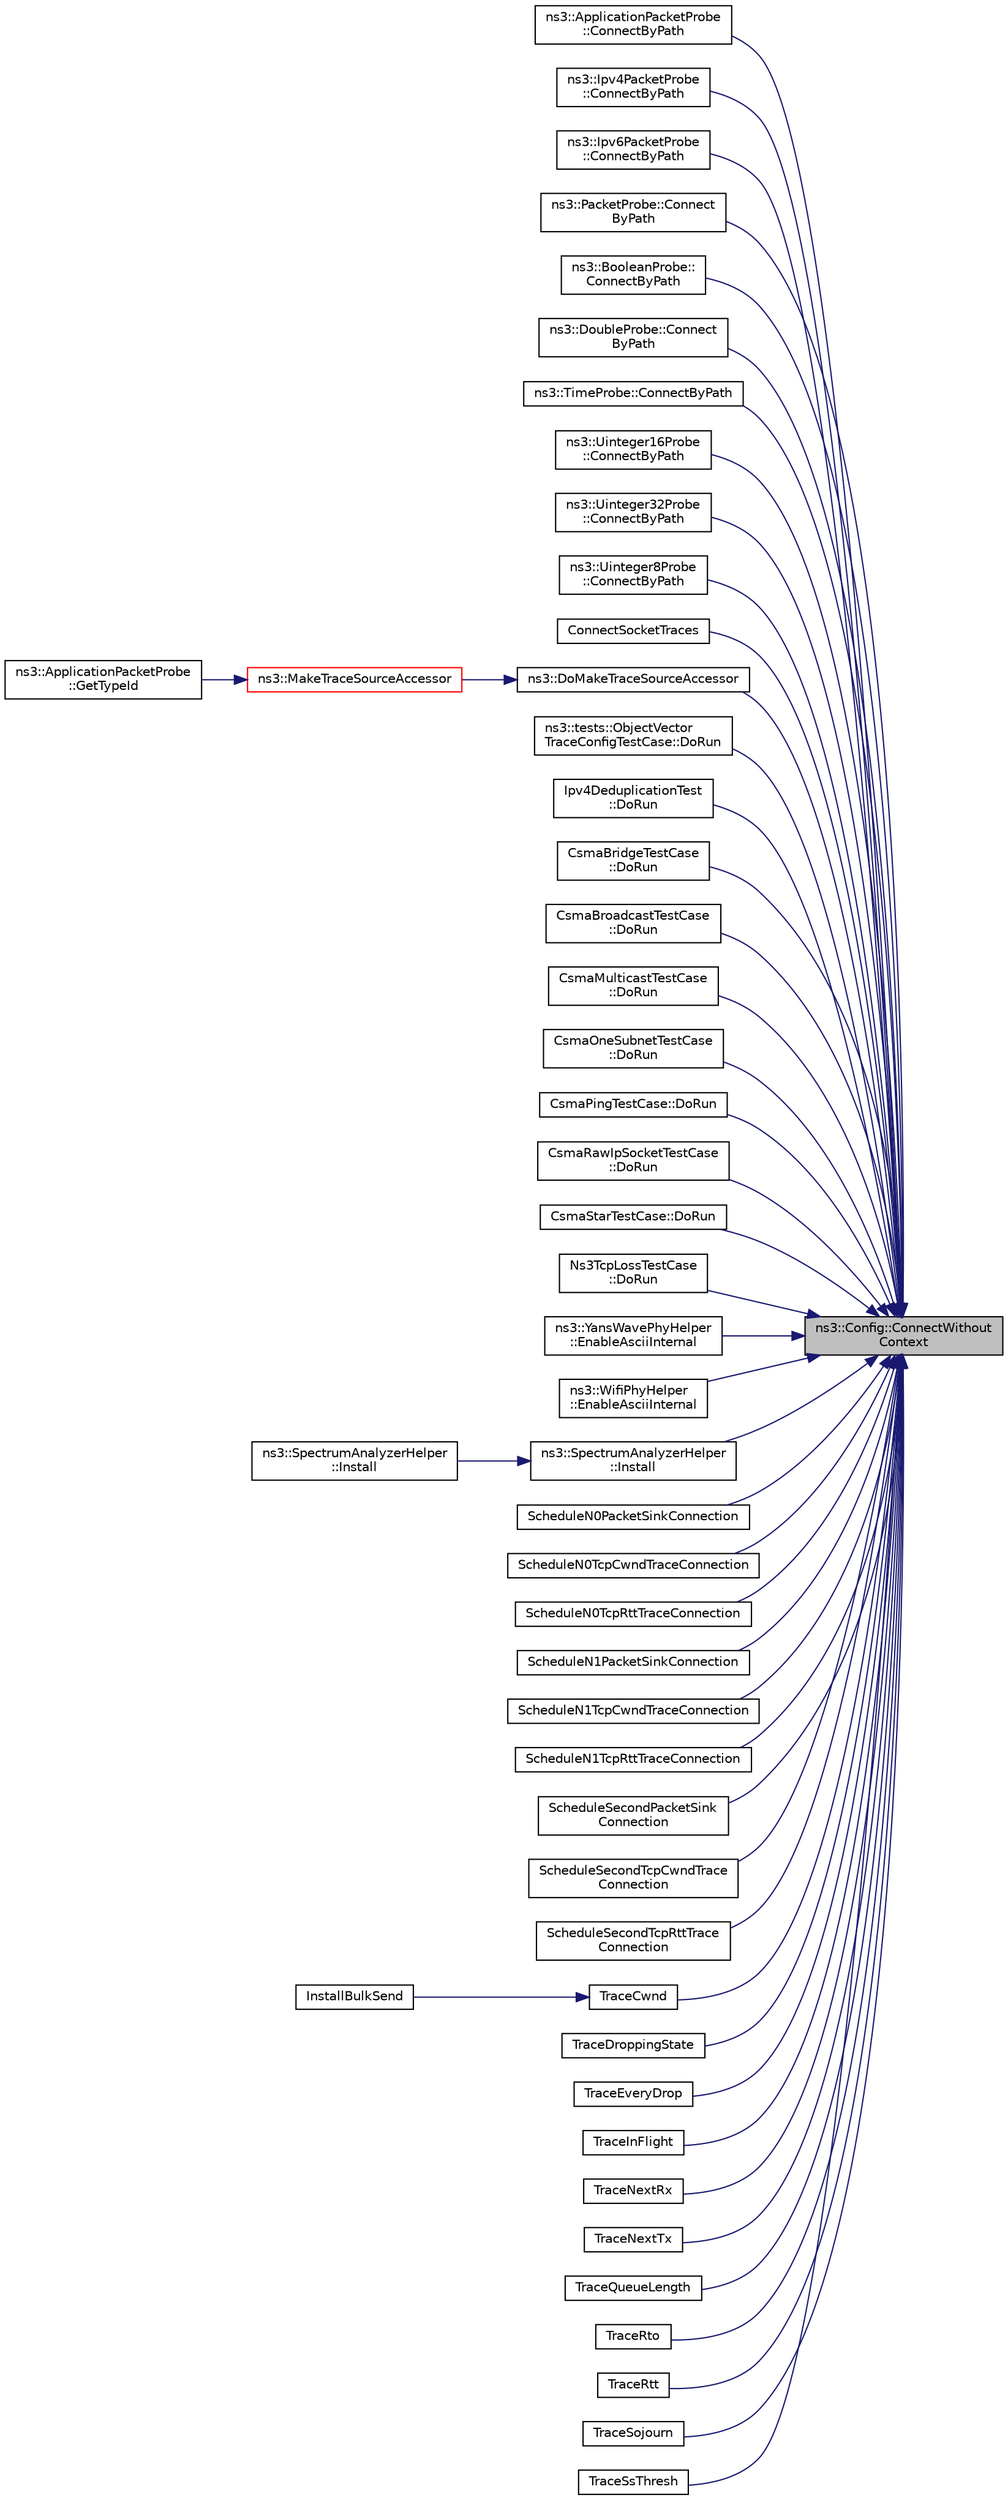 digraph "ns3::Config::ConnectWithoutContext"
{
 // LATEX_PDF_SIZE
  edge [fontname="Helvetica",fontsize="10",labelfontname="Helvetica",labelfontsize="10"];
  node [fontname="Helvetica",fontsize="10",shape=record];
  rankdir="RL";
  Node1 [label="ns3::Config::ConnectWithout\lContext",height=0.2,width=0.4,color="black", fillcolor="grey75", style="filled", fontcolor="black",tooltip=" "];
  Node1 -> Node2 [dir="back",color="midnightblue",fontsize="10",style="solid",fontname="Helvetica"];
  Node2 [label="ns3::ApplicationPacketProbe\l::ConnectByPath",height=0.2,width=0.4,color="black", fillcolor="white", style="filled",URL="$classns3_1_1_application_packet_probe.html#a0752c9821f165dea42c7d79080d16825",tooltip="connect to a trace source provided by a config path"];
  Node1 -> Node3 [dir="back",color="midnightblue",fontsize="10",style="solid",fontname="Helvetica"];
  Node3 [label="ns3::Ipv4PacketProbe\l::ConnectByPath",height=0.2,width=0.4,color="black", fillcolor="white", style="filled",URL="$classns3_1_1_ipv4_packet_probe.html#a9369efa232346b76cdd3e8c51b3e8e9b",tooltip="connect to a trace source provided by a config path"];
  Node1 -> Node4 [dir="back",color="midnightblue",fontsize="10",style="solid",fontname="Helvetica"];
  Node4 [label="ns3::Ipv6PacketProbe\l::ConnectByPath",height=0.2,width=0.4,color="black", fillcolor="white", style="filled",URL="$classns3_1_1_ipv6_packet_probe.html#aef98bcfb1fb84491f91748400b414e63",tooltip="connect to a trace source provided by a config path"];
  Node1 -> Node5 [dir="back",color="midnightblue",fontsize="10",style="solid",fontname="Helvetica"];
  Node5 [label="ns3::PacketProbe::Connect\lByPath",height=0.2,width=0.4,color="black", fillcolor="white", style="filled",URL="$classns3_1_1_packet_probe.html#a9cec685e050a759da9fcbb1f20945b10",tooltip="connect to a trace source provided by a config path"];
  Node1 -> Node6 [dir="back",color="midnightblue",fontsize="10",style="solid",fontname="Helvetica"];
  Node6 [label="ns3::BooleanProbe::\lConnectByPath",height=0.2,width=0.4,color="black", fillcolor="white", style="filled",URL="$classns3_1_1_boolean_probe.html#af6e8114003bfeacefb0a45168d470d79",tooltip="connect to a trace source provided by a config path"];
  Node1 -> Node7 [dir="back",color="midnightblue",fontsize="10",style="solid",fontname="Helvetica"];
  Node7 [label="ns3::DoubleProbe::Connect\lByPath",height=0.2,width=0.4,color="black", fillcolor="white", style="filled",URL="$classns3_1_1_double_probe.html#a0f34962630dbb3af28c74c8b517824a7",tooltip="connect to a trace source provided by a config path"];
  Node1 -> Node8 [dir="back",color="midnightblue",fontsize="10",style="solid",fontname="Helvetica"];
  Node8 [label="ns3::TimeProbe::ConnectByPath",height=0.2,width=0.4,color="black", fillcolor="white", style="filled",URL="$classns3_1_1_time_probe.html#a537eb677001130b775c926e2432ad84e",tooltip="connect to a trace source provided by a config path"];
  Node1 -> Node9 [dir="back",color="midnightblue",fontsize="10",style="solid",fontname="Helvetica"];
  Node9 [label="ns3::Uinteger16Probe\l::ConnectByPath",height=0.2,width=0.4,color="black", fillcolor="white", style="filled",URL="$classns3_1_1_uinteger16_probe.html#aada9bd9beb9145df7e5b8d1e1e97d95b",tooltip="connect to a trace source provided by a config path"];
  Node1 -> Node10 [dir="back",color="midnightblue",fontsize="10",style="solid",fontname="Helvetica"];
  Node10 [label="ns3::Uinteger32Probe\l::ConnectByPath",height=0.2,width=0.4,color="black", fillcolor="white", style="filled",URL="$classns3_1_1_uinteger32_probe.html#a3b81bb7d6ab54bad196c9c90823aed08",tooltip="connect to a trace source provided by a config path"];
  Node1 -> Node11 [dir="back",color="midnightblue",fontsize="10",style="solid",fontname="Helvetica"];
  Node11 [label="ns3::Uinteger8Probe\l::ConnectByPath",height=0.2,width=0.4,color="black", fillcolor="white", style="filled",URL="$classns3_1_1_uinteger8_probe.html#a0628446588b4c495946af78962a5dd0c",tooltip="connect to a trace source provided by a config path"];
  Node1 -> Node12 [dir="back",color="midnightblue",fontsize="10",style="solid",fontname="Helvetica"];
  Node12 [label="ConnectSocketTraces",height=0.2,width=0.4,color="black", fillcolor="white", style="filled",URL="$tcp-pacing_8cc.html#a8560bde63cb6e277e8b7f4d4197e073c",tooltip=" "];
  Node1 -> Node13 [dir="back",color="midnightblue",fontsize="10",style="solid",fontname="Helvetica"];
  Node13 [label="ns3::DoMakeTraceSourceAccessor",height=0.2,width=0.4,color="black", fillcolor="white", style="filled",URL="$group__tracing.html#ga58e9c4db480094cef0bb8d87118146e5",tooltip="MakeTraceSourceAccessor() implementation."];
  Node13 -> Node14 [dir="back",color="midnightblue",fontsize="10",style="solid",fontname="Helvetica"];
  Node14 [label="ns3::MakeTraceSourceAccessor",height=0.2,width=0.4,color="red", fillcolor="white", style="filled",URL="$group__tracing.html#gab21a770b9855af4e8f69f7531ea4a6b0",tooltip="Create a TraceSourceAccessor which will control access to the underlying trace source."];
  Node14 -> Node15 [dir="back",color="midnightblue",fontsize="10",style="solid",fontname="Helvetica"];
  Node15 [label="ns3::ApplicationPacketProbe\l::GetTypeId",height=0.2,width=0.4,color="black", fillcolor="white", style="filled",URL="$classns3_1_1_application_packet_probe.html#aeaab4ee7ff5a096c759241d18c052b43",tooltip="Get the type ID."];
  Node1 -> Node155 [dir="back",color="midnightblue",fontsize="10",style="solid",fontname="Helvetica"];
  Node155 [label="ns3::tests::ObjectVector\lTraceConfigTestCase::DoRun",height=0.2,width=0.4,color="black", fillcolor="white", style="filled",URL="$classns3_1_1tests_1_1_object_vector_trace_config_test_case.html#a85bc0b64676a074916073f9859b20f75",tooltip="Implementation to actually run this TestCase."];
  Node1 -> Node156 [dir="back",color="midnightblue",fontsize="10",style="solid",fontname="Helvetica"];
  Node156 [label="Ipv4DeduplicationTest\l::DoRun",height=0.2,width=0.4,color="black", fillcolor="white", style="filled",URL="$class_ipv4_deduplication_test.html#a5e5727b7b8436191367a912d0e1a16e3",tooltip="Implementation to actually run this TestCase."];
  Node1 -> Node157 [dir="back",color="midnightblue",fontsize="10",style="solid",fontname="Helvetica"];
  Node157 [label="CsmaBridgeTestCase\l::DoRun",height=0.2,width=0.4,color="black", fillcolor="white", style="filled",URL="$class_csma_bridge_test_case.html#a418aed79734ecaf7b1d0be507ff3d580",tooltip="Implementation to actually run this TestCase."];
  Node1 -> Node158 [dir="back",color="midnightblue",fontsize="10",style="solid",fontname="Helvetica"];
  Node158 [label="CsmaBroadcastTestCase\l::DoRun",height=0.2,width=0.4,color="black", fillcolor="white", style="filled",URL="$class_csma_broadcast_test_case.html#a7627bd73126abea431bd84a676e43471",tooltip="Implementation to actually run this TestCase."];
  Node1 -> Node159 [dir="back",color="midnightblue",fontsize="10",style="solid",fontname="Helvetica"];
  Node159 [label="CsmaMulticastTestCase\l::DoRun",height=0.2,width=0.4,color="black", fillcolor="white", style="filled",URL="$class_csma_multicast_test_case.html#a1251df8e18b5cc31f4aa6f88bda7ffd5",tooltip="Implementation to actually run this TestCase."];
  Node1 -> Node160 [dir="back",color="midnightblue",fontsize="10",style="solid",fontname="Helvetica"];
  Node160 [label="CsmaOneSubnetTestCase\l::DoRun",height=0.2,width=0.4,color="black", fillcolor="white", style="filled",URL="$class_csma_one_subnet_test_case.html#a801e886faf2701f211892bb32df83cb1",tooltip="Implementation to actually run this TestCase."];
  Node1 -> Node161 [dir="back",color="midnightblue",fontsize="10",style="solid",fontname="Helvetica"];
  Node161 [label="CsmaPingTestCase::DoRun",height=0.2,width=0.4,color="black", fillcolor="white", style="filled",URL="$class_csma_ping_test_case.html#a975ad130eac1dcf501124552e1bc4e2c",tooltip="Implementation to actually run this TestCase."];
  Node1 -> Node162 [dir="back",color="midnightblue",fontsize="10",style="solid",fontname="Helvetica"];
  Node162 [label="CsmaRawIpSocketTestCase\l::DoRun",height=0.2,width=0.4,color="black", fillcolor="white", style="filled",URL="$class_csma_raw_ip_socket_test_case.html#abebb23d96a216d35072bc800316c23cb",tooltip="Implementation to actually run this TestCase."];
  Node1 -> Node163 [dir="back",color="midnightblue",fontsize="10",style="solid",fontname="Helvetica"];
  Node163 [label="CsmaStarTestCase::DoRun",height=0.2,width=0.4,color="black", fillcolor="white", style="filled",URL="$class_csma_star_test_case.html#ab2214447716ce03f34f02b9e9af477d5",tooltip="Implementation to actually run this TestCase."];
  Node1 -> Node164 [dir="back",color="midnightblue",fontsize="10",style="solid",fontname="Helvetica"];
  Node164 [label="Ns3TcpLossTestCase\l::DoRun",height=0.2,width=0.4,color="black", fillcolor="white", style="filled",URL="$class_ns3_tcp_loss_test_case.html#aa6494c8b5df42627efd9625374b2eeeb",tooltip="Implementation to actually run this TestCase."];
  Node1 -> Node165 [dir="back",color="midnightblue",fontsize="10",style="solid",fontname="Helvetica"];
  Node165 [label="ns3::YansWavePhyHelper\l::EnableAsciiInternal",height=0.2,width=0.4,color="black", fillcolor="white", style="filled",URL="$classns3_1_1_yans_wave_phy_helper.html#ad015eeeabbdf7522d52de94d22fcc207",tooltip="Enable ascii trace output on the indicated net device."];
  Node1 -> Node166 [dir="back",color="midnightblue",fontsize="10",style="solid",fontname="Helvetica"];
  Node166 [label="ns3::WifiPhyHelper\l::EnableAsciiInternal",height=0.2,width=0.4,color="black", fillcolor="white", style="filled",URL="$classns3_1_1_wifi_phy_helper.html#a930fe270c6c08af23d5333b87ed5997b",tooltip="Enable ASCII trace output on the indicated net device."];
  Node1 -> Node167 [dir="back",color="midnightblue",fontsize="10",style="solid",fontname="Helvetica"];
  Node167 [label="ns3::SpectrumAnalyzerHelper\l::Install",height=0.2,width=0.4,color="black", fillcolor="white", style="filled",URL="$classns3_1_1_spectrum_analyzer_helper.html#a32d0b627f609f9c61f7d7043f1d779af",tooltip=" "];
  Node167 -> Node168 [dir="back",color="midnightblue",fontsize="10",style="solid",fontname="Helvetica"];
  Node168 [label="ns3::SpectrumAnalyzerHelper\l::Install",height=0.2,width=0.4,color="black", fillcolor="white", style="filled",URL="$classns3_1_1_spectrum_analyzer_helper.html#a30f8a94f79a0e65a0efe1ad283f6fa5b",tooltip=" "];
  Node1 -> Node169 [dir="back",color="midnightblue",fontsize="10",style="solid",fontname="Helvetica"];
  Node169 [label="ScheduleN0PacketSinkConnection",height=0.2,width=0.4,color="black", fillcolor="white", style="filled",URL="$fqcodel-l4s-example_8cc.html#a5dc01317750d2ecaf5597c0a52fe14e2",tooltip=" "];
  Node1 -> Node170 [dir="back",color="midnightblue",fontsize="10",style="solid",fontname="Helvetica"];
  Node170 [label="ScheduleN0TcpCwndTraceConnection",height=0.2,width=0.4,color="black", fillcolor="white", style="filled",URL="$fqcodel-l4s-example_8cc.html#a1077b2d3b9994a5814cf2e5967a2254d",tooltip=" "];
  Node1 -> Node171 [dir="back",color="midnightblue",fontsize="10",style="solid",fontname="Helvetica"];
  Node171 [label="ScheduleN0TcpRttTraceConnection",height=0.2,width=0.4,color="black", fillcolor="white", style="filled",URL="$fqcodel-l4s-example_8cc.html#aff91e3a49f4c14f167bd66e5e72f4e5f",tooltip=" "];
  Node1 -> Node172 [dir="back",color="midnightblue",fontsize="10",style="solid",fontname="Helvetica"];
  Node172 [label="ScheduleN1PacketSinkConnection",height=0.2,width=0.4,color="black", fillcolor="white", style="filled",URL="$fqcodel-l4s-example_8cc.html#a32694c106771c254ccd39f73a0b99cd9",tooltip=" "];
  Node1 -> Node173 [dir="back",color="midnightblue",fontsize="10",style="solid",fontname="Helvetica"];
  Node173 [label="ScheduleN1TcpCwndTraceConnection",height=0.2,width=0.4,color="black", fillcolor="white", style="filled",URL="$fqcodel-l4s-example_8cc.html#aa44ada63352e2e71e17a4a9163eefe01",tooltip=" "];
  Node1 -> Node174 [dir="back",color="midnightblue",fontsize="10",style="solid",fontname="Helvetica"];
  Node174 [label="ScheduleN1TcpRttTraceConnection",height=0.2,width=0.4,color="black", fillcolor="white", style="filled",URL="$fqcodel-l4s-example_8cc.html#a23a60a89f2c14f75bf19631429de6a93",tooltip=" "];
  Node1 -> Node175 [dir="back",color="midnightblue",fontsize="10",style="solid",fontname="Helvetica"];
  Node175 [label="ScheduleSecondPacketSink\lConnection",height=0.2,width=0.4,color="black", fillcolor="white", style="filled",URL="$tcp-validation_8cc.html#a87a95447ab557dc29af55ece16342a2d",tooltip=" "];
  Node1 -> Node176 [dir="back",color="midnightblue",fontsize="10",style="solid",fontname="Helvetica"];
  Node176 [label="ScheduleSecondTcpCwndTrace\lConnection",height=0.2,width=0.4,color="black", fillcolor="white", style="filled",URL="$tcp-validation_8cc.html#a9ac440c63de65b4073cd44f4e50021a4",tooltip=" "];
  Node1 -> Node177 [dir="back",color="midnightblue",fontsize="10",style="solid",fontname="Helvetica"];
  Node177 [label="ScheduleSecondTcpRttTrace\lConnection",height=0.2,width=0.4,color="black", fillcolor="white", style="filled",URL="$tcp-validation_8cc.html#a1ed2ba0215bea127af8ca0c8a7cbca13",tooltip=" "];
  Node1 -> Node178 [dir="back",color="midnightblue",fontsize="10",style="solid",fontname="Helvetica"];
  Node178 [label="TraceCwnd",height=0.2,width=0.4,color="black", fillcolor="white", style="filled",URL="$examples_2tcp_2tcp-linux-reno_8cc.html#a2e07a4fd7289bec0b03902e8217c9809",tooltip=" "];
  Node178 -> Node179 [dir="back",color="midnightblue",fontsize="10",style="solid",fontname="Helvetica"];
  Node179 [label="InstallBulkSend",height=0.2,width=0.4,color="black", fillcolor="white", style="filled",URL="$examples_2tcp_2tcp-linux-reno_8cc.html#a2ad626d48fdc9c1faf0d15a416fe780a",tooltip=" "];
  Node1 -> Node180 [dir="back",color="midnightblue",fontsize="10",style="solid",fontname="Helvetica"];
  Node180 [label="TraceDroppingState",height=0.2,width=0.4,color="black", fillcolor="white", style="filled",URL="$codel-vs-pfifo-asymmetric_8cc.html#a20d7d9452b7e5c42ebc464a728682614",tooltip=" "];
  Node1 -> Node181 [dir="back",color="midnightblue",fontsize="10",style="solid",fontname="Helvetica"];
  Node181 [label="TraceEveryDrop",height=0.2,width=0.4,color="black", fillcolor="white", style="filled",URL="$codel-vs-pfifo-asymmetric_8cc.html#acc8c5885e95cf5d91788a281acfe977f",tooltip=" "];
  Node1 -> Node182 [dir="back",color="midnightblue",fontsize="10",style="solid",fontname="Helvetica"];
  Node182 [label="TraceInFlight",height=0.2,width=0.4,color="black", fillcolor="white", style="filled",URL="$tcp-variants-comparison_8cc.html#a9a66530c95f5ff5d9f47fa87701f9090",tooltip=" "];
  Node1 -> Node183 [dir="back",color="midnightblue",fontsize="10",style="solid",fontname="Helvetica"];
  Node183 [label="TraceNextRx",height=0.2,width=0.4,color="black", fillcolor="white", style="filled",URL="$tcp-variants-comparison_8cc.html#ad86b7659bf6ec1d9a9de110671d02d9a",tooltip=" "];
  Node1 -> Node184 [dir="back",color="midnightblue",fontsize="10",style="solid",fontname="Helvetica"];
  Node184 [label="TraceNextTx",height=0.2,width=0.4,color="black", fillcolor="white", style="filled",URL="$tcp-variants-comparison_8cc.html#a11392128437379ef82f79b01b575915b",tooltip=" "];
  Node1 -> Node185 [dir="back",color="midnightblue",fontsize="10",style="solid",fontname="Helvetica"];
  Node185 [label="TraceQueueLength",height=0.2,width=0.4,color="black", fillcolor="white", style="filled",URL="$codel-vs-pfifo-asymmetric_8cc.html#ad42ad75e7dad477cc7b101512f13f0a9",tooltip=" "];
  Node1 -> Node186 [dir="back",color="midnightblue",fontsize="10",style="solid",fontname="Helvetica"];
  Node186 [label="TraceRto",height=0.2,width=0.4,color="black", fillcolor="white", style="filled",URL="$tcp-variants-comparison_8cc.html#aeb95d3354d72ed29c4983cf30f9375e5",tooltip=" "];
  Node1 -> Node187 [dir="back",color="midnightblue",fontsize="10",style="solid",fontname="Helvetica"];
  Node187 [label="TraceRtt",height=0.2,width=0.4,color="black", fillcolor="white", style="filled",URL="$tcp-variants-comparison_8cc.html#a728e0bc12db7cce5d20fa07e4431ed16",tooltip=" "];
  Node1 -> Node188 [dir="back",color="midnightblue",fontsize="10",style="solid",fontname="Helvetica"];
  Node188 [label="TraceSojourn",height=0.2,width=0.4,color="black", fillcolor="white", style="filled",URL="$codel-vs-pfifo-asymmetric_8cc.html#aa8f91732b16706b6be64dda090e6d90e",tooltip=" "];
  Node1 -> Node189 [dir="back",color="midnightblue",fontsize="10",style="solid",fontname="Helvetica"];
  Node189 [label="TraceSsThresh",height=0.2,width=0.4,color="black", fillcolor="white", style="filled",URL="$tcp-variants-comparison_8cc.html#a389074868f8e0f36b76ddc7e7599d2af",tooltip=" "];
}
